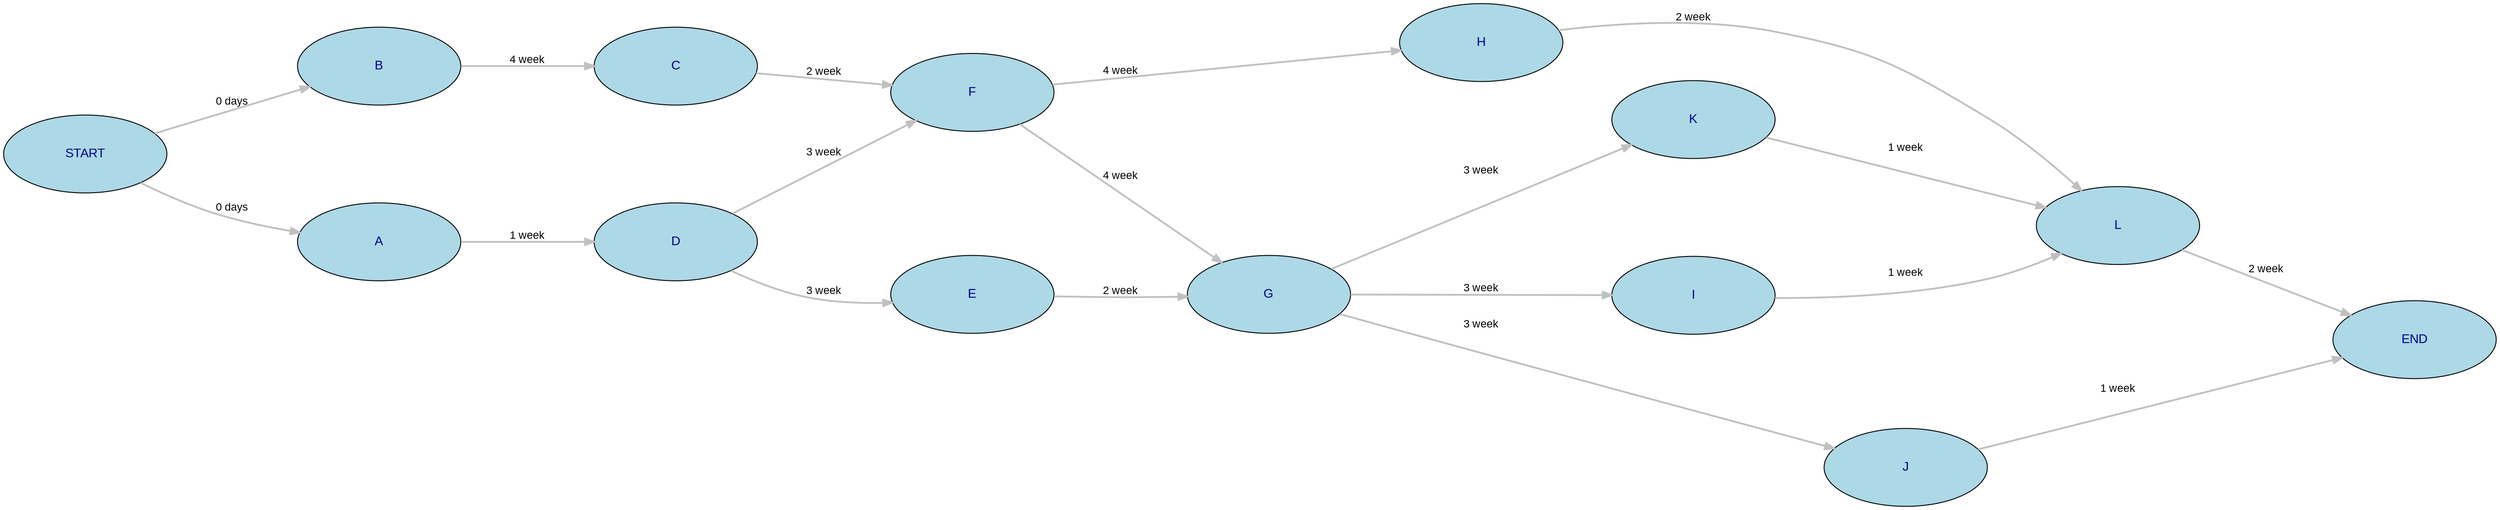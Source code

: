 digraph PERT_CPM {
  rankdir=LR;
  compound=true;
  splines=true;
  nodesep=1.5;
  ranksep=1.5;
  node [fontname="Arial" fontsize=14 style="rounded,filled"];
  edge [fontname="Arial" fontsize=12 color=gray50 penwidth=2.0];
  "I" [
    shape=ellipse,
    width=2.5,
    height=1.2,
    fillcolor="lightblue",
    fontcolor="darkblue",
    label="I"
  ];
  "D" [
    shape=ellipse,
    width=2.5,
    height=1.2,
    fillcolor="lightblue",
    fontcolor="darkblue",
    label="D"
  ];
  "L" [
    shape=ellipse,
    width=2.5,
    height=1.2,
    fillcolor="lightblue",
    fontcolor="darkblue",
    label="L"
  ];
  "B" [
    shape=ellipse,
    width=2.5,
    height=1.2,
    fillcolor="lightblue",
    fontcolor="darkblue",
    label="B"
  ];
  "START" [
    shape=ellipse,
    width=2.5,
    height=1.2,
    fillcolor="lightblue",
    fontcolor="darkblue",
    label="START"
  ];
  "G" [
    shape=ellipse,
    width=2.5,
    height=1.2,
    fillcolor="lightblue",
    fontcolor="darkblue",
    label="G"
  ];
  "J" [
    shape=ellipse,
    width=2.5,
    height=1.2,
    fillcolor="lightblue",
    fontcolor="darkblue",
    label="J"
  ];
  "K" [
    shape=ellipse,
    width=2.5,
    height=1.2,
    fillcolor="lightblue",
    fontcolor="darkblue",
    label="K"
  ];
  "A" [
    shape=ellipse,
    width=2.5,
    height=1.2,
    fillcolor="lightblue",
    fontcolor="darkblue",
    label="A"
  ];
  "END" [
    shape=ellipse,
    width=2.5,
    height=1.2,
    fillcolor="lightblue",
    fontcolor="darkblue",
    label="END"
  ];
  "E" [
    shape=ellipse,
    width=2.5,
    height=1.2,
    fillcolor="lightblue",
    fontcolor="darkblue",
    label="E"
  ];
  "F" [
    shape=ellipse,
    width=2.5,
    height=1.2,
    fillcolor="lightblue",
    fontcolor="darkblue",
    label="F"
  ];
  "C" [
    shape=ellipse,
    width=2.5,
    height=1.2,
    fillcolor="lightblue",
    fontcolor="darkblue",
    label="C"
  ];
  "H" [
    shape=ellipse,
    width=2.5,
    height=1.2,
    fillcolor="lightblue",
    fontcolor="darkblue",
    label="H"
  ];
  "I" -> "L" [
    label="1 week",
    color="gray",
    fontsize=12
  ];
  "D" -> "E" [
    label="3 week",
    color="gray",
    fontsize=12
  ];
  "D" -> "F" [
    label="3 week",
    color="gray",
    fontsize=12
  ];
  "L" -> "END" [
    label="2 week",
    color="gray",
    fontsize=12
  ];
  "B" -> "C" [
    label="4 week",
    color="gray",
    fontsize=12
  ];
  "START" -> "A" [
    label="0 days",
    color="gray",
    fontsize=12
  ];
  "START" -> "B" [
    label="0 days",
    color="gray",
    fontsize=12
  ];
  "G" -> "I" [
    label="3 week",
    color="gray",
    fontsize=12
  ];
  "G" -> "J" [
    label="3 week",
    color="gray",
    fontsize=12
  ];
  "G" -> "K" [
    label="3 week",
    color="gray",
    fontsize=12
  ];
  "J" -> "END" [
    label="1 week",
    color="gray",
    fontsize=12
  ];
  "K" -> "L" [
    label="1 week",
    color="gray",
    fontsize=12
  ];
  "A" -> "D" [
    label="1 week",
    color="gray",
    fontsize=12
  ];
  "E" -> "G" [
    label="2 week",
    color="gray",
    fontsize=12
  ];
  "F" -> "G" [
    label="4 week",
    color="gray",
    fontsize=12
  ];
  "F" -> "H" [
    label="4 week",
    color="gray",
    fontsize=12
  ];
  "C" -> "F" [
    label="2 week",
    color="gray",
    fontsize=12
  ];
  "H" -> "L" [
    label="2 week",
    color="gray",
    fontsize=12
  ];
}
